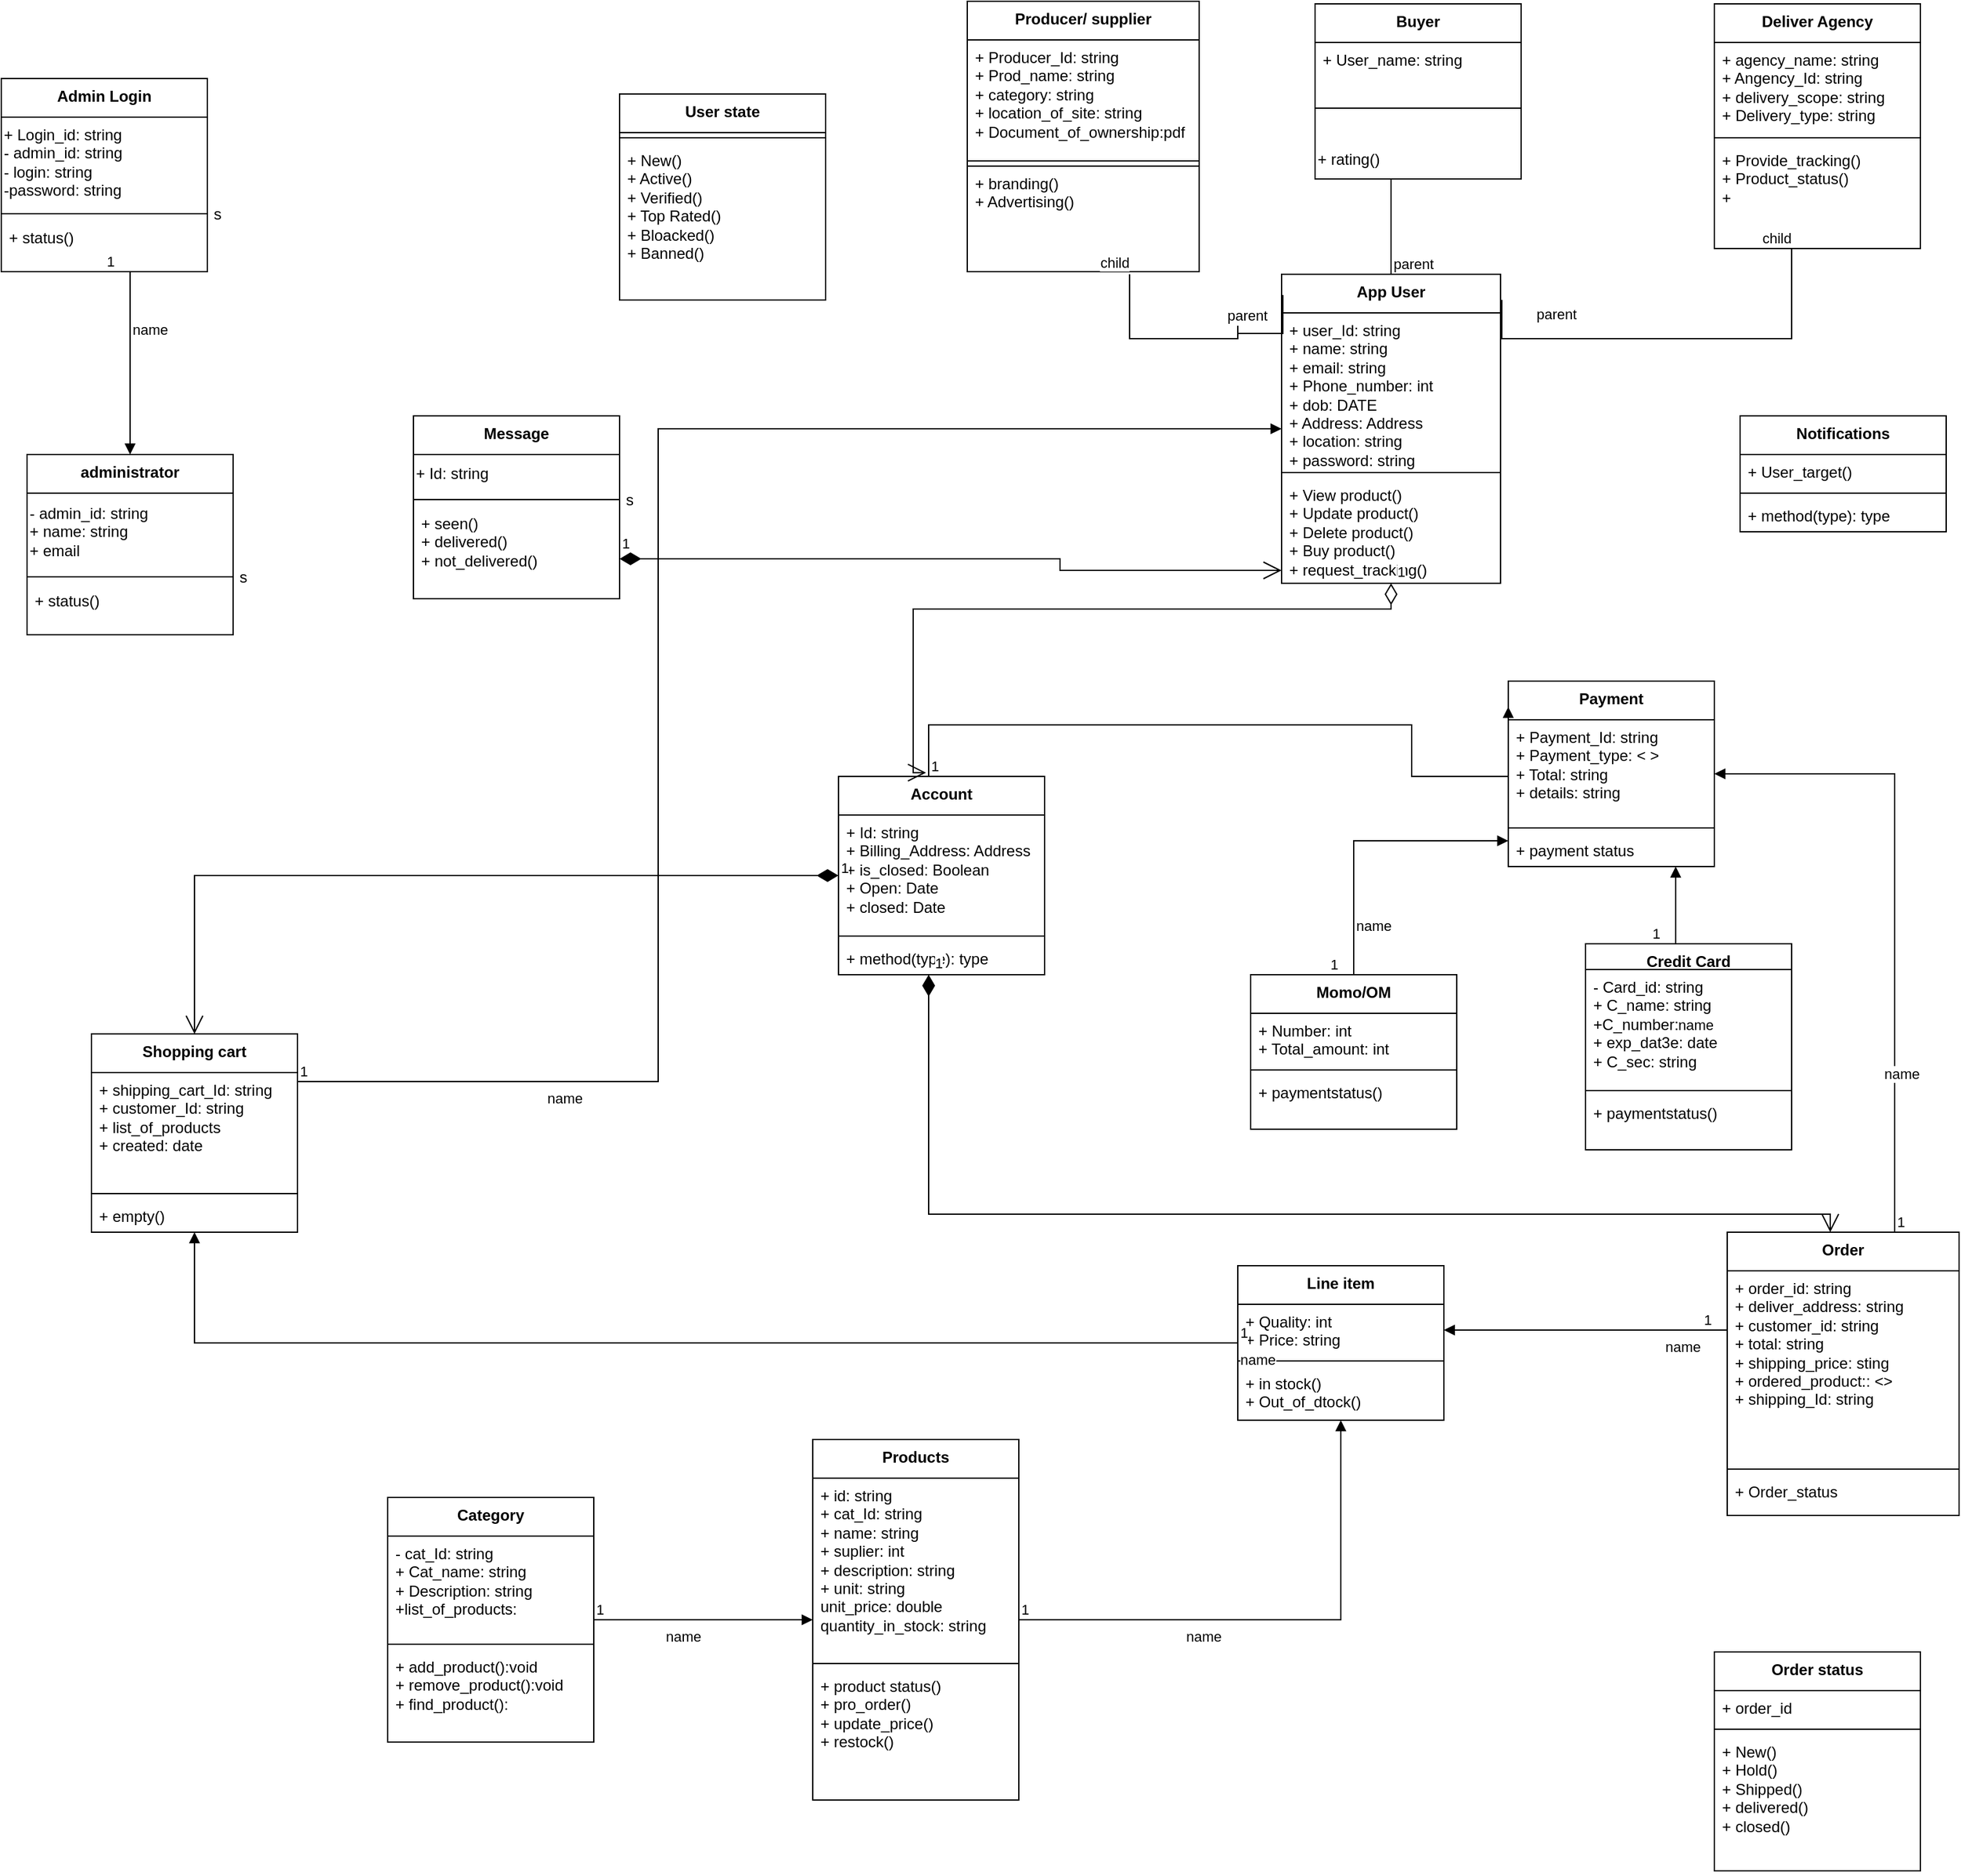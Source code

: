 <mxfile version="21.3.7" type="github" pages="3">
  <diagram name="Page-1" id="f8tOBUbELBWD9uiB3Neq">
    <mxGraphModel dx="2261" dy="802" grid="1" gridSize="10" guides="1" tooltips="1" connect="1" arrows="1" fold="1" page="1" pageScale="1" pageWidth="827" pageHeight="1169" background="none" math="0" shadow="0">
      <root>
        <mxCell id="0" />
        <mxCell id="1" parent="0" />
        <mxCell id="MU4YP12xWBAVA1e4WEHv-1" value="App User" style="swimlane;fontStyle=1;align=center;verticalAlign=top;childLayout=stackLayout;horizontal=1;startSize=30;horizontalStack=0;resizeParent=1;resizeParentMax=0;resizeLast=0;collapsible=1;marginBottom=0;whiteSpace=wrap;html=1;" parent="1" vertex="1">
          <mxGeometry x="244" y="230" width="170" height="240" as="geometry">
            <mxRectangle x="270" y="260" width="90" height="30" as="alternateBounds" />
          </mxGeometry>
        </mxCell>
        <mxCell id="MU4YP12xWBAVA1e4WEHv-2" value="+ user_Id: string&lt;br&gt;+ name: string&lt;br&gt;+ email: string&lt;br&gt;+ Phone_number: int&lt;br&gt;+ dob: DATE&lt;br&gt;+ Address: Address&lt;br&gt;+ location: string&lt;br&gt;+ password: string&lt;br&gt;+ state: string" style="text;strokeColor=none;fillColor=none;align=left;verticalAlign=top;spacingLeft=4;spacingRight=4;overflow=hidden;rotatable=0;points=[[0,0.5],[1,0.5]];portConstraint=eastwest;whiteSpace=wrap;html=1;" parent="MU4YP12xWBAVA1e4WEHv-1" vertex="1">
          <mxGeometry y="30" width="170" height="120" as="geometry" />
        </mxCell>
        <mxCell id="MU4YP12xWBAVA1e4WEHv-3" value="" style="line;strokeWidth=1;fillColor=none;align=left;verticalAlign=middle;spacingTop=-1;spacingLeft=3;spacingRight=3;rotatable=0;labelPosition=right;points=[];portConstraint=eastwest;strokeColor=inherit;" parent="MU4YP12xWBAVA1e4WEHv-1" vertex="1">
          <mxGeometry y="150" width="170" height="8" as="geometry" />
        </mxCell>
        <mxCell id="MU4YP12xWBAVA1e4WEHv-4" value="+ View product()&lt;br&gt;+ Update product()&lt;br&gt;+ Delete product()&lt;br&gt;+ Buy product()&lt;br&gt;+ request_tracking()" style="text;strokeColor=none;fillColor=none;align=left;verticalAlign=top;spacingLeft=4;spacingRight=4;overflow=hidden;rotatable=0;points=[[0,0.5],[1,0.5]];portConstraint=eastwest;whiteSpace=wrap;html=1;" parent="MU4YP12xWBAVA1e4WEHv-1" vertex="1">
          <mxGeometry y="158" width="170" height="82" as="geometry" />
        </mxCell>
        <mxCell id="MU4YP12xWBAVA1e4WEHv-5" value="Buyer" style="swimlane;fontStyle=1;align=center;verticalAlign=top;childLayout=stackLayout;horizontal=1;startSize=30;horizontalStack=0;resizeParent=1;resizeParentMax=0;resizeLast=0;collapsible=1;marginBottom=0;whiteSpace=wrap;html=1;" parent="1" vertex="1">
          <mxGeometry x="270" y="20" width="160" height="136" as="geometry" />
        </mxCell>
        <mxCell id="MU4YP12xWBAVA1e4WEHv-6" value="+ User_name: string" style="text;strokeColor=none;fillColor=none;align=left;verticalAlign=top;spacingLeft=4;spacingRight=4;overflow=hidden;rotatable=0;points=[[0,0.5],[1,0.5]];portConstraint=eastwest;whiteSpace=wrap;html=1;" parent="MU4YP12xWBAVA1e4WEHv-5" vertex="1">
          <mxGeometry y="30" width="160" height="26" as="geometry" />
        </mxCell>
        <mxCell id="MU4YP12xWBAVA1e4WEHv-7" value="" style="line;strokeWidth=1;fillColor=none;align=left;verticalAlign=middle;spacingTop=-1;spacingLeft=3;spacingRight=3;rotatable=0;labelPosition=right;points=[];portConstraint=eastwest;strokeColor=inherit;" parent="MU4YP12xWBAVA1e4WEHv-5" vertex="1">
          <mxGeometry y="56" width="160" height="50" as="geometry" />
        </mxCell>
        <mxCell id="MU4YP12xWBAVA1e4WEHv-54" value="+ rating()" style="text;html=1;align=left;verticalAlign=middle;resizable=0;points=[];autosize=1;strokeColor=none;fillColor=none;" parent="MU4YP12xWBAVA1e4WEHv-5" vertex="1">
          <mxGeometry y="106" width="160" height="30" as="geometry" />
        </mxCell>
        <mxCell id="MU4YP12xWBAVA1e4WEHv-9" value="Producer/ supplier" style="swimlane;fontStyle=1;align=center;verticalAlign=top;childLayout=stackLayout;horizontal=1;startSize=30;horizontalStack=0;resizeParent=1;resizeParentMax=0;resizeLast=0;collapsible=1;marginBottom=0;whiteSpace=wrap;html=1;" parent="1" vertex="1">
          <mxGeometry y="18" width="180" height="210" as="geometry" />
        </mxCell>
        <mxCell id="MU4YP12xWBAVA1e4WEHv-10" value="+ Producer_Id: string&lt;br&gt;+ Prod_name: string&lt;br&gt;+ category: string&lt;br&gt;+ location_of_site: string&lt;br&gt;+ Document_of_ownership:pdf" style="text;strokeColor=none;fillColor=none;align=left;verticalAlign=top;spacingLeft=4;spacingRight=4;overflow=hidden;rotatable=0;points=[[0,0.5],[1,0.5]];portConstraint=eastwest;whiteSpace=wrap;html=1;" parent="MU4YP12xWBAVA1e4WEHv-9" vertex="1">
          <mxGeometry y="30" width="180" height="90" as="geometry" />
        </mxCell>
        <mxCell id="MU4YP12xWBAVA1e4WEHv-11" value="" style="line;strokeWidth=1;fillColor=none;align=left;verticalAlign=middle;spacingTop=-1;spacingLeft=3;spacingRight=3;rotatable=0;labelPosition=right;points=[];portConstraint=eastwest;strokeColor=inherit;" parent="MU4YP12xWBAVA1e4WEHv-9" vertex="1">
          <mxGeometry y="120" width="180" height="8" as="geometry" />
        </mxCell>
        <mxCell id="MU4YP12xWBAVA1e4WEHv-12" value="+ branding()&lt;br&gt;+ Advertising()&lt;br&gt;" style="text;strokeColor=default;fillColor=none;align=left;verticalAlign=top;spacingLeft=4;spacingRight=4;overflow=hidden;rotatable=0;points=[[0,0.5],[1,0.5]];portConstraint=eastwest;whiteSpace=wrap;html=1;" parent="MU4YP12xWBAVA1e4WEHv-9" vertex="1">
          <mxGeometry y="128" width="180" height="82" as="geometry" />
        </mxCell>
        <mxCell id="MU4YP12xWBAVA1e4WEHv-13" value="Deliver Agency" style="swimlane;fontStyle=1;align=center;verticalAlign=top;childLayout=stackLayout;horizontal=1;startSize=30;horizontalStack=0;resizeParent=1;resizeParentMax=0;resizeLast=0;collapsible=1;marginBottom=0;whiteSpace=wrap;html=1;" parent="1" vertex="1">
          <mxGeometry x="580" y="20" width="160" height="190" as="geometry" />
        </mxCell>
        <mxCell id="MU4YP12xWBAVA1e4WEHv-14" value="+ agency_name: string&lt;br&gt;+ Angency_Id: string&lt;br&gt;+ delivery_scope: string&lt;br&gt;+ Delivery_type: string" style="text;strokeColor=none;fillColor=none;align=left;verticalAlign=top;spacingLeft=4;spacingRight=4;overflow=hidden;rotatable=0;points=[[0,0.5],[1,0.5]];portConstraint=eastwest;whiteSpace=wrap;html=1;" parent="MU4YP12xWBAVA1e4WEHv-13" vertex="1">
          <mxGeometry y="30" width="160" height="70" as="geometry" />
        </mxCell>
        <mxCell id="MU4YP12xWBAVA1e4WEHv-15" value="" style="line;strokeWidth=1;fillColor=none;align=left;verticalAlign=middle;spacingTop=-1;spacingLeft=3;spacingRight=3;rotatable=0;labelPosition=right;points=[];portConstraint=eastwest;strokeColor=inherit;" parent="MU4YP12xWBAVA1e4WEHv-13" vertex="1">
          <mxGeometry y="100" width="160" height="8" as="geometry" />
        </mxCell>
        <mxCell id="MU4YP12xWBAVA1e4WEHv-16" value="+ Provide_tracking()&lt;br&gt;+ Product_status()&lt;br&gt;+&amp;nbsp;&amp;nbsp;" style="text;strokeColor=none;fillColor=none;align=left;verticalAlign=top;spacingLeft=4;spacingRight=4;overflow=hidden;rotatable=0;points=[[0,0.5],[1,0.5]];portConstraint=eastwest;whiteSpace=wrap;html=1;" parent="MU4YP12xWBAVA1e4WEHv-13" vertex="1">
          <mxGeometry y="108" width="160" height="82" as="geometry" />
        </mxCell>
        <mxCell id="MU4YP12xWBAVA1e4WEHv-17" value="Products" style="swimlane;fontStyle=1;align=center;verticalAlign=top;childLayout=stackLayout;horizontal=1;startSize=30;horizontalStack=0;resizeParent=1;resizeParentMax=0;resizeLast=0;collapsible=1;marginBottom=0;whiteSpace=wrap;html=1;" parent="1" vertex="1">
          <mxGeometry x="-120" y="1135" width="160" height="280" as="geometry" />
        </mxCell>
        <mxCell id="MU4YP12xWBAVA1e4WEHv-18" value="+ id: string&lt;br&gt;+ cat_Id: string&lt;br&gt;+ name: string&lt;br&gt;+ suplier: int&lt;br&gt;+ description: string&lt;br&gt;+ unit: string&lt;br&gt;unit_price: double&lt;br&gt;quantity_in_stock: string" style="text;strokeColor=none;fillColor=none;align=left;verticalAlign=top;spacingLeft=4;spacingRight=4;overflow=hidden;rotatable=0;points=[[0,0.5],[1,0.5]];portConstraint=eastwest;whiteSpace=wrap;html=1;" parent="MU4YP12xWBAVA1e4WEHv-17" vertex="1">
          <mxGeometry y="30" width="160" height="140" as="geometry" />
        </mxCell>
        <mxCell id="MU4YP12xWBAVA1e4WEHv-19" value="" style="line;strokeWidth=1;fillColor=none;align=left;verticalAlign=middle;spacingTop=-1;spacingLeft=3;spacingRight=3;rotatable=0;labelPosition=right;points=[];portConstraint=eastwest;strokeColor=inherit;" parent="MU4YP12xWBAVA1e4WEHv-17" vertex="1">
          <mxGeometry y="170" width="160" height="8" as="geometry" />
        </mxCell>
        <mxCell id="MU4YP12xWBAVA1e4WEHv-20" value="+ product status()&lt;br&gt;+ pro_order()&lt;br&gt;+ update_price()&lt;br&gt;+ restock()" style="text;strokeColor=none;fillColor=none;align=left;verticalAlign=top;spacingLeft=4;spacingRight=4;overflow=hidden;rotatable=0;points=[[0,0.5],[1,0.5]];portConstraint=eastwest;whiteSpace=wrap;html=1;" parent="MU4YP12xWBAVA1e4WEHv-17" vertex="1">
          <mxGeometry y="178" width="160" height="102" as="geometry" />
        </mxCell>
        <mxCell id="MU4YP12xWBAVA1e4WEHv-21" value="Order" style="swimlane;fontStyle=1;align=center;verticalAlign=top;childLayout=stackLayout;horizontal=1;startSize=30;horizontalStack=0;resizeParent=1;resizeParentMax=0;resizeLast=0;collapsible=1;marginBottom=0;whiteSpace=wrap;html=1;" parent="1" vertex="1">
          <mxGeometry x="590" y="974" width="180" height="220" as="geometry" />
        </mxCell>
        <mxCell id="MU4YP12xWBAVA1e4WEHv-22" value="+ order_id: string&lt;br&gt;+ deliver_address: string&lt;br&gt;+ customer_id: string&lt;br&gt;+ total: string&lt;br&gt;+ shipping_price: sting&lt;br&gt;+ ordered_product:: &amp;lt;&amp;gt;&lt;br&gt;+ shipping_Id: string" style="text;strokeColor=none;fillColor=none;align=left;verticalAlign=top;spacingLeft=4;spacingRight=4;overflow=hidden;rotatable=0;points=[[0,0.5],[1,0.5]];portConstraint=eastwest;whiteSpace=wrap;html=1;" parent="MU4YP12xWBAVA1e4WEHv-21" vertex="1">
          <mxGeometry y="30" width="180" height="150" as="geometry" />
        </mxCell>
        <mxCell id="MU4YP12xWBAVA1e4WEHv-23" value="" style="line;strokeWidth=1;fillColor=none;align=left;verticalAlign=middle;spacingTop=-1;spacingLeft=3;spacingRight=3;rotatable=0;labelPosition=right;points=[];portConstraint=eastwest;strokeColor=inherit;" parent="MU4YP12xWBAVA1e4WEHv-21" vertex="1">
          <mxGeometry y="180" width="180" height="8" as="geometry" />
        </mxCell>
        <mxCell id="MU4YP12xWBAVA1e4WEHv-24" value="+ Order_status" style="text;strokeColor=none;fillColor=none;align=left;verticalAlign=top;spacingLeft=4;spacingRight=4;overflow=hidden;rotatable=0;points=[[0,0.5],[1,0.5]];portConstraint=eastwest;whiteSpace=wrap;html=1;" parent="MU4YP12xWBAVA1e4WEHv-21" vertex="1">
          <mxGeometry y="188" width="180" height="32" as="geometry" />
        </mxCell>
        <mxCell id="MU4YP12xWBAVA1e4WEHv-25" value="Payment" style="swimlane;fontStyle=1;align=center;verticalAlign=top;childLayout=stackLayout;horizontal=1;startSize=30;horizontalStack=0;resizeParent=1;resizeParentMax=0;resizeLast=0;collapsible=1;marginBottom=0;whiteSpace=wrap;html=1;" parent="1" vertex="1">
          <mxGeometry x="420" y="546" width="160" height="144" as="geometry" />
        </mxCell>
        <mxCell id="MU4YP12xWBAVA1e4WEHv-26" value="+ Payment_Id: string&lt;br&gt;+ Payment_type: &amp;lt; &amp;gt;&lt;br&gt;+ Total: string&lt;br&gt;+ details: string" style="text;strokeColor=none;fillColor=none;align=left;verticalAlign=top;spacingLeft=4;spacingRight=4;overflow=hidden;rotatable=0;points=[[0,0.5],[1,0.5]];portConstraint=eastwest;whiteSpace=wrap;html=1;" parent="MU4YP12xWBAVA1e4WEHv-25" vertex="1">
          <mxGeometry y="30" width="160" height="80" as="geometry" />
        </mxCell>
        <mxCell id="MU4YP12xWBAVA1e4WEHv-27" value="" style="line;strokeWidth=1;fillColor=none;align=left;verticalAlign=middle;spacingTop=-1;spacingLeft=3;spacingRight=3;rotatable=0;labelPosition=right;points=[];portConstraint=eastwest;strokeColor=inherit;" parent="MU4YP12xWBAVA1e4WEHv-25" vertex="1">
          <mxGeometry y="110" width="160" height="8" as="geometry" />
        </mxCell>
        <mxCell id="MU4YP12xWBAVA1e4WEHv-28" value="+ payment status" style="text;strokeColor=none;fillColor=none;align=left;verticalAlign=top;spacingLeft=4;spacingRight=4;overflow=hidden;rotatable=0;points=[[0,0.5],[1,0.5]];portConstraint=eastwest;whiteSpace=wrap;html=1;" parent="MU4YP12xWBAVA1e4WEHv-25" vertex="1">
          <mxGeometry y="118" width="160" height="26" as="geometry" />
        </mxCell>
        <mxCell id="MU4YP12xWBAVA1e4WEHv-37" value="Shopping cart" style="swimlane;fontStyle=1;align=center;verticalAlign=top;childLayout=stackLayout;horizontal=1;startSize=30;horizontalStack=0;resizeParent=1;resizeParentMax=0;resizeLast=0;collapsible=1;marginBottom=0;whiteSpace=wrap;html=1;" parent="1" vertex="1">
          <mxGeometry x="-680" y="820" width="160" height="154" as="geometry" />
        </mxCell>
        <mxCell id="MU4YP12xWBAVA1e4WEHv-38" value="+ shipping_cart_Id: string&lt;br&gt;+ customer_Id: string&lt;br&gt;+ list_of_products&lt;br&gt;+ created: date" style="text;strokeColor=none;fillColor=none;align=left;verticalAlign=top;spacingLeft=4;spacingRight=4;overflow=hidden;rotatable=0;points=[[0,0.5],[1,0.5]];portConstraint=eastwest;whiteSpace=wrap;html=1;" parent="MU4YP12xWBAVA1e4WEHv-37" vertex="1">
          <mxGeometry y="30" width="160" height="90" as="geometry" />
        </mxCell>
        <mxCell id="MU4YP12xWBAVA1e4WEHv-39" value="" style="line;strokeWidth=1;fillColor=none;align=left;verticalAlign=middle;spacingTop=-1;spacingLeft=3;spacingRight=3;rotatable=0;labelPosition=right;points=[];portConstraint=eastwest;strokeColor=inherit;" parent="MU4YP12xWBAVA1e4WEHv-37" vertex="1">
          <mxGeometry y="120" width="160" height="8" as="geometry" />
        </mxCell>
        <mxCell id="MU4YP12xWBAVA1e4WEHv-40" value="+ empty()" style="text;strokeColor=none;fillColor=none;align=left;verticalAlign=top;spacingLeft=4;spacingRight=4;overflow=hidden;rotatable=0;points=[[0,0.5],[1,0.5]];portConstraint=eastwest;whiteSpace=wrap;html=1;" parent="MU4YP12xWBAVA1e4WEHv-37" vertex="1">
          <mxGeometry y="128" width="160" height="26" as="geometry" />
        </mxCell>
        <mxCell id="MU4YP12xWBAVA1e4WEHv-41" value="Message" style="swimlane;fontStyle=1;align=center;verticalAlign=top;childLayout=stackLayout;horizontal=1;startSize=30;horizontalStack=0;resizeParent=1;resizeParentMax=0;resizeLast=0;collapsible=1;marginBottom=0;whiteSpace=wrap;html=1;" parent="1" vertex="1">
          <mxGeometry x="-430" y="340" width="160" height="142" as="geometry" />
        </mxCell>
        <mxCell id="MU4YP12xWBAVA1e4WEHv-73" value="+ Id: string" style="text;html=1;align=left;verticalAlign=middle;resizable=0;points=[];autosize=1;strokeColor=none;fillColor=none;" parent="MU4YP12xWBAVA1e4WEHv-41" vertex="1">
          <mxGeometry y="30" width="160" height="30" as="geometry" />
        </mxCell>
        <mxCell id="MU4YP12xWBAVA1e4WEHv-43" value="s" style="line;strokeWidth=1;fillColor=none;align=left;verticalAlign=middle;spacingTop=-1;spacingLeft=3;spacingRight=3;rotatable=0;labelPosition=right;points=[];portConstraint=eastwest;strokeColor=inherit;" parent="MU4YP12xWBAVA1e4WEHv-41" vertex="1">
          <mxGeometry y="60" width="160" height="10" as="geometry" />
        </mxCell>
        <mxCell id="MU4YP12xWBAVA1e4WEHv-44" value="+ seen()&lt;br&gt;+ delivered()&lt;br&gt;+ not_delivered()" style="text;strokeColor=none;fillColor=none;align=left;verticalAlign=top;spacingLeft=4;spacingRight=4;overflow=hidden;rotatable=0;points=[[0,0.5],[1,0.5]];portConstraint=eastwest;whiteSpace=wrap;html=1;" parent="MU4YP12xWBAVA1e4WEHv-41" vertex="1">
          <mxGeometry y="70" width="160" height="72" as="geometry" />
        </mxCell>
        <mxCell id="MU4YP12xWBAVA1e4WEHv-45" value="Account" style="swimlane;fontStyle=1;align=center;verticalAlign=top;childLayout=stackLayout;horizontal=1;startSize=30;horizontalStack=0;resizeParent=1;resizeParentMax=0;resizeLast=0;collapsible=1;marginBottom=0;whiteSpace=wrap;html=1;" parent="1" vertex="1">
          <mxGeometry x="-100" y="620" width="160" height="154" as="geometry" />
        </mxCell>
        <mxCell id="MU4YP12xWBAVA1e4WEHv-46" value="+ Id: string&lt;br&gt;+ Billing_Address: Address&lt;br&gt;+ is_closed: Boolean&lt;br&gt;+ Open: Date&lt;br&gt;+ closed: Date" style="text;strokeColor=none;fillColor=none;align=left;verticalAlign=top;spacingLeft=4;spacingRight=4;overflow=hidden;rotatable=0;points=[[0,0.5],[1,0.5]];portConstraint=eastwest;whiteSpace=wrap;html=1;" parent="MU4YP12xWBAVA1e4WEHv-45" vertex="1">
          <mxGeometry y="30" width="160" height="90" as="geometry" />
        </mxCell>
        <mxCell id="MU4YP12xWBAVA1e4WEHv-47" value="" style="line;strokeWidth=1;fillColor=none;align=left;verticalAlign=middle;spacingTop=-1;spacingLeft=3;spacingRight=3;rotatable=0;labelPosition=right;points=[];portConstraint=eastwest;strokeColor=inherit;" parent="MU4YP12xWBAVA1e4WEHv-45" vertex="1">
          <mxGeometry y="120" width="160" height="8" as="geometry" />
        </mxCell>
        <mxCell id="MU4YP12xWBAVA1e4WEHv-48" value="+ method(type): type" style="text;strokeColor=none;fillColor=none;align=left;verticalAlign=top;spacingLeft=4;spacingRight=4;overflow=hidden;rotatable=0;points=[[0,0.5],[1,0.5]];portConstraint=eastwest;whiteSpace=wrap;html=1;" parent="MU4YP12xWBAVA1e4WEHv-45" vertex="1">
          <mxGeometry y="128" width="160" height="26" as="geometry" />
        </mxCell>
        <mxCell id="MU4YP12xWBAVA1e4WEHv-49" value="Notifications" style="swimlane;fontStyle=1;align=center;verticalAlign=top;childLayout=stackLayout;horizontal=1;startSize=30;horizontalStack=0;resizeParent=1;resizeParentMax=0;resizeLast=0;collapsible=1;marginBottom=0;whiteSpace=wrap;html=1;" parent="1" vertex="1">
          <mxGeometry x="600" y="340" width="160" height="90" as="geometry" />
        </mxCell>
        <mxCell id="MU4YP12xWBAVA1e4WEHv-50" value="+ User_target()" style="text;strokeColor=none;fillColor=none;align=left;verticalAlign=top;spacingLeft=4;spacingRight=4;overflow=hidden;rotatable=0;points=[[0,0.5],[1,0.5]];portConstraint=eastwest;whiteSpace=wrap;html=1;" parent="MU4YP12xWBAVA1e4WEHv-49" vertex="1">
          <mxGeometry y="30" width="160" height="26" as="geometry" />
        </mxCell>
        <mxCell id="MU4YP12xWBAVA1e4WEHv-51" value="" style="line;strokeWidth=1;fillColor=none;align=left;verticalAlign=middle;spacingTop=-1;spacingLeft=3;spacingRight=3;rotatable=0;labelPosition=right;points=[];portConstraint=eastwest;strokeColor=inherit;" parent="MU4YP12xWBAVA1e4WEHv-49" vertex="1">
          <mxGeometry y="56" width="160" height="8" as="geometry" />
        </mxCell>
        <mxCell id="MU4YP12xWBAVA1e4WEHv-52" value="+ method(type): type" style="text;strokeColor=none;fillColor=none;align=left;verticalAlign=top;spacingLeft=4;spacingRight=4;overflow=hidden;rotatable=0;points=[[0,0.5],[1,0.5]];portConstraint=eastwest;whiteSpace=wrap;html=1;" parent="MU4YP12xWBAVA1e4WEHv-49" vertex="1">
          <mxGeometry y="64" width="160" height="26" as="geometry" />
        </mxCell>
        <mxCell id="MU4YP12xWBAVA1e4WEHv-57" value="Order status" style="swimlane;fontStyle=1;align=center;verticalAlign=top;childLayout=stackLayout;horizontal=1;startSize=30;horizontalStack=0;resizeParent=1;resizeParentMax=0;resizeLast=0;collapsible=1;marginBottom=0;whiteSpace=wrap;html=1;" parent="1" vertex="1">
          <mxGeometry x="580" y="1300" width="160" height="170" as="geometry" />
        </mxCell>
        <mxCell id="MU4YP12xWBAVA1e4WEHv-58" value="+ order_id" style="text;strokeColor=none;fillColor=none;align=left;verticalAlign=top;spacingLeft=4;spacingRight=4;overflow=hidden;rotatable=0;points=[[0,0.5],[1,0.5]];portConstraint=eastwest;whiteSpace=wrap;html=1;" parent="MU4YP12xWBAVA1e4WEHv-57" vertex="1">
          <mxGeometry y="30" width="160" height="26" as="geometry" />
        </mxCell>
        <mxCell id="MU4YP12xWBAVA1e4WEHv-59" value="" style="line;strokeWidth=1;fillColor=none;align=left;verticalAlign=middle;spacingTop=-1;spacingLeft=3;spacingRight=3;rotatable=0;labelPosition=right;points=[];portConstraint=eastwest;strokeColor=inherit;" parent="MU4YP12xWBAVA1e4WEHv-57" vertex="1">
          <mxGeometry y="56" width="160" height="8" as="geometry" />
        </mxCell>
        <mxCell id="MU4YP12xWBAVA1e4WEHv-60" value="+ New()&lt;br&gt;+ Hold()&lt;br&gt;+ Shipped()&lt;br&gt;+ delivered()&lt;br&gt;+ closed()" style="text;strokeColor=none;fillColor=none;align=left;verticalAlign=top;spacingLeft=4;spacingRight=4;overflow=hidden;rotatable=0;points=[[0,0.5],[1,0.5]];portConstraint=eastwest;whiteSpace=wrap;html=1;" parent="MU4YP12xWBAVA1e4WEHv-57" vertex="1">
          <mxGeometry y="64" width="160" height="106" as="geometry" />
        </mxCell>
        <mxCell id="MU4YP12xWBAVA1e4WEHv-61" value="User state" style="swimlane;fontStyle=1;align=center;verticalAlign=top;childLayout=stackLayout;horizontal=1;startSize=30;horizontalStack=0;resizeParent=1;resizeParentMax=0;resizeLast=0;collapsible=1;marginBottom=0;whiteSpace=wrap;html=1;" parent="1" vertex="1">
          <mxGeometry x="-270" y="90" width="160" height="160" as="geometry" />
        </mxCell>
        <mxCell id="MU4YP12xWBAVA1e4WEHv-63" value="" style="line;strokeWidth=1;fillColor=none;align=left;verticalAlign=middle;spacingTop=-1;spacingLeft=3;spacingRight=3;rotatable=0;labelPosition=right;points=[];portConstraint=eastwest;strokeColor=inherit;" parent="MU4YP12xWBAVA1e4WEHv-61" vertex="1">
          <mxGeometry y="30" width="160" height="8" as="geometry" />
        </mxCell>
        <mxCell id="MU4YP12xWBAVA1e4WEHv-64" value="+ New()&lt;br&gt;+ Active()&lt;br&gt;+ Verified()&lt;br&gt;+ Top Rated()&lt;br&gt;+ Bloacked()&lt;br&gt;+ Banned()" style="text;strokeColor=none;fillColor=none;align=left;verticalAlign=top;spacingLeft=4;spacingRight=4;overflow=hidden;rotatable=0;points=[[0,0.5],[1,0.5]];portConstraint=eastwest;whiteSpace=wrap;html=1;" parent="MU4YP12xWBAVA1e4WEHv-61" vertex="1">
          <mxGeometry y="38" width="160" height="122" as="geometry" />
        </mxCell>
        <mxCell id="MU4YP12xWBAVA1e4WEHv-69" value="Line item" style="swimlane;fontStyle=1;align=center;verticalAlign=top;childLayout=stackLayout;horizontal=1;startSize=30;horizontalStack=0;resizeParent=1;resizeParentMax=0;resizeLast=0;collapsible=1;marginBottom=0;whiteSpace=wrap;html=1;" parent="1" vertex="1">
          <mxGeometry x="210" y="1000" width="160" height="120" as="geometry" />
        </mxCell>
        <mxCell id="MU4YP12xWBAVA1e4WEHv-70" value="+ Quality: int&lt;br&gt;+ Price: string" style="text;strokeColor=none;fillColor=none;align=left;verticalAlign=top;spacingLeft=4;spacingRight=4;overflow=hidden;rotatable=0;points=[[0,0.5],[1,0.5]];portConstraint=eastwest;whiteSpace=wrap;html=1;" parent="MU4YP12xWBAVA1e4WEHv-69" vertex="1">
          <mxGeometry y="30" width="160" height="40" as="geometry" />
        </mxCell>
        <mxCell id="MU4YP12xWBAVA1e4WEHv-71" value="" style="line;strokeWidth=1;fillColor=none;align=left;verticalAlign=middle;spacingTop=-1;spacingLeft=3;spacingRight=3;rotatable=0;labelPosition=right;points=[];portConstraint=eastwest;strokeColor=inherit;" parent="MU4YP12xWBAVA1e4WEHv-69" vertex="1">
          <mxGeometry y="70" width="160" height="8" as="geometry" />
        </mxCell>
        <mxCell id="MU4YP12xWBAVA1e4WEHv-72" value="+ in stock()&lt;br&gt;+ Out_of_dtock()" style="text;strokeColor=none;fillColor=none;align=left;verticalAlign=top;spacingLeft=4;spacingRight=4;overflow=hidden;rotatable=0;points=[[0,0.5],[1,0.5]];portConstraint=eastwest;whiteSpace=wrap;html=1;" parent="MU4YP12xWBAVA1e4WEHv-69" vertex="1">
          <mxGeometry y="78" width="160" height="42" as="geometry" />
        </mxCell>
        <mxCell id="MU4YP12xWBAVA1e4WEHv-74" value="" style="endArrow=none;html=1;edgeStyle=orthogonalEdgeStyle;rounded=0;entryX=0.7;entryY=1.024;entryDx=0;entryDy=0;entryPerimeter=0;exitX=0.006;exitY=0.067;exitDx=0;exitDy=0;exitPerimeter=0;" parent="1" source="MU4YP12xWBAVA1e4WEHv-1" target="MU4YP12xWBAVA1e4WEHv-12" edge="1">
          <mxGeometry relative="1" as="geometry">
            <mxPoint x="260" y="300" as="sourcePoint" />
            <mxPoint x="250" y="350" as="targetPoint" />
            <Array as="points">
              <mxPoint x="210" y="276" />
              <mxPoint x="210" y="270" />
              <mxPoint x="210" y="270" />
              <mxPoint x="210" y="280" />
              <mxPoint x="126" y="280" />
            </Array>
          </mxGeometry>
        </mxCell>
        <mxCell id="MU4YP12xWBAVA1e4WEHv-75" value="parent" style="edgeLabel;resizable=0;html=1;align=left;verticalAlign=bottom;" parent="MU4YP12xWBAVA1e4WEHv-74" connectable="0" vertex="1">
          <mxGeometry x="-1" relative="1" as="geometry">
            <mxPoint x="-45" y="24" as="offset" />
          </mxGeometry>
        </mxCell>
        <mxCell id="MU4YP12xWBAVA1e4WEHv-76" value="child" style="edgeLabel;resizable=0;html=1;align=right;verticalAlign=bottom;" parent="MU4YP12xWBAVA1e4WEHv-74" connectable="0" vertex="1">
          <mxGeometry x="1" relative="1" as="geometry" />
        </mxCell>
        <mxCell id="MU4YP12xWBAVA1e4WEHv-78" value="" style="endArrow=none;html=1;edgeStyle=orthogonalEdgeStyle;rounded=0;" parent="1" source="MU4YP12xWBAVA1e4WEHv-1" target="MU4YP12xWBAVA1e4WEHv-54" edge="1">
          <mxGeometry relative="1" as="geometry">
            <mxPoint x="339" y="286" as="sourcePoint" />
            <mxPoint x="136" y="202" as="targetPoint" />
            <Array as="points">
              <mxPoint x="339" y="266" />
              <mxPoint x="350" y="266" />
              <mxPoint x="350" y="270" />
              <mxPoint x="339" y="270" />
            </Array>
          </mxGeometry>
        </mxCell>
        <mxCell id="MU4YP12xWBAVA1e4WEHv-79" value="parent" style="edgeLabel;resizable=0;html=1;align=left;verticalAlign=bottom;" parent="MU4YP12xWBAVA1e4WEHv-78" connectable="0" vertex="1">
          <mxGeometry x="-1" relative="1" as="geometry" />
        </mxCell>
        <mxCell id="MU4YP12xWBAVA1e4WEHv-81" value="" style="endArrow=none;html=1;edgeStyle=orthogonalEdgeStyle;rounded=0;exitX=1.006;exitY=0.083;exitDx=0;exitDy=0;exitPerimeter=0;" parent="1" source="MU4YP12xWBAVA1e4WEHv-1" target="MU4YP12xWBAVA1e4WEHv-16" edge="1">
          <mxGeometry relative="1" as="geometry">
            <mxPoint x="349" y="296" as="sourcePoint" />
            <mxPoint x="349" y="166" as="targetPoint" />
            <Array as="points">
              <mxPoint x="640" y="280" />
            </Array>
          </mxGeometry>
        </mxCell>
        <mxCell id="MU4YP12xWBAVA1e4WEHv-82" value="parent" style="edgeLabel;resizable=0;html=1;align=left;verticalAlign=bottom;" parent="MU4YP12xWBAVA1e4WEHv-81" connectable="0" vertex="1">
          <mxGeometry x="-1" relative="1" as="geometry">
            <mxPoint x="25" y="20" as="offset" />
          </mxGeometry>
        </mxCell>
        <mxCell id="MU4YP12xWBAVA1e4WEHv-83" value="child" style="edgeLabel;resizable=0;html=1;align=right;verticalAlign=bottom;" parent="MU4YP12xWBAVA1e4WEHv-81" connectable="0" vertex="1">
          <mxGeometry x="1" relative="1" as="geometry" />
        </mxCell>
        <mxCell id="MU4YP12xWBAVA1e4WEHv-84" value="1" style="endArrow=open;html=1;endSize=12;startArrow=diamondThin;startSize=14;startFill=0;edgeStyle=orthogonalEdgeStyle;align=left;verticalAlign=bottom;rounded=0;entryX=0.425;entryY=-0.019;entryDx=0;entryDy=0;entryPerimeter=0;" parent="1" source="MU4YP12xWBAVA1e4WEHv-1" target="MU4YP12xWBAVA1e4WEHv-45" edge="1">
          <mxGeometry x="-1" y="3" relative="1" as="geometry">
            <mxPoint x="260" y="520" as="sourcePoint" />
            <mxPoint x="330" y="550" as="targetPoint" />
            <Array as="points">
              <mxPoint x="329" y="490" />
              <mxPoint x="-42" y="490" />
            </Array>
          </mxGeometry>
        </mxCell>
        <mxCell id="MU4YP12xWBAVA1e4WEHv-89" value="" style="endArrow=block;endFill=1;html=1;edgeStyle=orthogonalEdgeStyle;align=left;verticalAlign=top;rounded=0;entryX=0;entryY=0.139;entryDx=0;entryDy=0;entryPerimeter=0;" parent="1" source="MU4YP12xWBAVA1e4WEHv-45" target="MU4YP12xWBAVA1e4WEHv-25" edge="1">
          <mxGeometry x="-1" relative="1" as="geometry">
            <mxPoint x="460" y="620" as="sourcePoint" />
            <mxPoint x="574" y="610" as="targetPoint" />
            <Array as="points">
              <mxPoint x="-30" y="580" />
              <mxPoint x="345" y="580" />
              <mxPoint x="345" y="620" />
            </Array>
            <mxPoint as="offset" />
          </mxGeometry>
        </mxCell>
        <mxCell id="MU4YP12xWBAVA1e4WEHv-90" value="1" style="edgeLabel;resizable=0;html=1;align=left;verticalAlign=bottom;" parent="MU4YP12xWBAVA1e4WEHv-89" connectable="0" vertex="1">
          <mxGeometry x="-1" relative="1" as="geometry" />
        </mxCell>
        <mxCell id="MU4YP12xWBAVA1e4WEHv-92" value="1" style="endArrow=open;html=1;endSize=12;startArrow=diamondThin;startSize=14;startFill=1;edgeStyle=orthogonalEdgeStyle;align=left;verticalAlign=bottom;rounded=0;" parent="1" source="MU4YP12xWBAVA1e4WEHv-41" target="MU4YP12xWBAVA1e4WEHv-1" edge="1">
          <mxGeometry x="-1" y="3" relative="1" as="geometry">
            <mxPoint x="-290" y="620" as="sourcePoint" />
            <mxPoint x="-130" y="620" as="targetPoint" />
            <Array as="points">
              <mxPoint x="72" y="451" />
              <mxPoint x="72" y="460" />
            </Array>
          </mxGeometry>
        </mxCell>
        <mxCell id="MU4YP12xWBAVA1e4WEHv-93" value="1" style="endArrow=open;html=1;endSize=12;startArrow=diamondThin;startSize=14;startFill=1;edgeStyle=orthogonalEdgeStyle;align=left;verticalAlign=bottom;rounded=0;" parent="1" source="MU4YP12xWBAVA1e4WEHv-45" target="MU4YP12xWBAVA1e4WEHv-37" edge="1">
          <mxGeometry x="-1" y="3" relative="1" as="geometry">
            <mxPoint x="-80" y="640" as="sourcePoint" />
            <mxPoint x="80" y="640" as="targetPoint" />
          </mxGeometry>
        </mxCell>
        <mxCell id="MU4YP12xWBAVA1e4WEHv-94" value="1" style="endArrow=open;html=1;endSize=12;startArrow=diamondThin;startSize=14;startFill=1;edgeStyle=orthogonalEdgeStyle;align=left;verticalAlign=bottom;rounded=0;" parent="1" source="MU4YP12xWBAVA1e4WEHv-45" target="MU4YP12xWBAVA1e4WEHv-21" edge="1">
          <mxGeometry x="-1" y="3" relative="1" as="geometry">
            <mxPoint x="440" y="780" as="sourcePoint" />
            <mxPoint x="600" y="780" as="targetPoint" />
            <Array as="points">
              <mxPoint x="-30" y="960" />
              <mxPoint x="670" y="960" />
            </Array>
          </mxGeometry>
        </mxCell>
        <mxCell id="MU4YP12xWBAVA1e4WEHv-95" value="name" style="endArrow=block;endFill=1;html=1;edgeStyle=orthogonalEdgeStyle;align=left;verticalAlign=top;rounded=0;" parent="1" source="MU4YP12xWBAVA1e4WEHv-21" target="MU4YP12xWBAVA1e4WEHv-25" edge="1">
          <mxGeometry x="-0.452" y="10" relative="1" as="geometry">
            <mxPoint x="640" y="780" as="sourcePoint" />
            <mxPoint x="800" y="780" as="targetPoint" />
            <Array as="points">
              <mxPoint x="720" y="860" />
              <mxPoint x="720" y="860" />
            </Array>
            <mxPoint as="offset" />
          </mxGeometry>
        </mxCell>
        <mxCell id="MU4YP12xWBAVA1e4WEHv-96" value="1" style="edgeLabel;resizable=0;html=1;align=left;verticalAlign=bottom;" parent="MU4YP12xWBAVA1e4WEHv-95" connectable="0" vertex="1">
          <mxGeometry x="-1" relative="1" as="geometry" />
        </mxCell>
        <mxCell id="MU4YP12xWBAVA1e4WEHv-97" value="name" style="endArrow=block;endFill=1;html=1;edgeStyle=orthogonalEdgeStyle;align=left;verticalAlign=top;rounded=0;" parent="1" source="MU4YP12xWBAVA1e4WEHv-17" target="MU4YP12xWBAVA1e4WEHv-69" edge="1">
          <mxGeometry x="-0.368" relative="1" as="geometry">
            <mxPoint x="160" y="1169" as="sourcePoint" />
            <mxPoint x="260" y="1130" as="targetPoint" />
            <mxPoint as="offset" />
          </mxGeometry>
        </mxCell>
        <mxCell id="MU4YP12xWBAVA1e4WEHv-98" value="1" style="edgeLabel;resizable=0;html=1;align=left;verticalAlign=bottom;" parent="MU4YP12xWBAVA1e4WEHv-97" connectable="0" vertex="1">
          <mxGeometry x="-1" relative="1" as="geometry" />
        </mxCell>
        <mxCell id="MU4YP12xWBAVA1e4WEHv-99" value="name" style="endArrow=block;endFill=1;html=1;edgeStyle=orthogonalEdgeStyle;align=left;verticalAlign=top;rounded=0;" parent="1" source="MU4YP12xWBAVA1e4WEHv-37" target="MU4YP12xWBAVA1e4WEHv-1" edge="1">
          <mxGeometry x="-0.699" relative="1" as="geometry">
            <mxPoint x="-80" y="620" as="sourcePoint" />
            <mxPoint x="270" y="240" as="targetPoint" />
            <Array as="points">
              <mxPoint x="-240" y="857" />
              <mxPoint x="-240" y="350" />
            </Array>
            <mxPoint as="offset" />
          </mxGeometry>
        </mxCell>
        <mxCell id="MU4YP12xWBAVA1e4WEHv-100" value="1" style="edgeLabel;resizable=0;html=1;align=left;verticalAlign=bottom;" parent="MU4YP12xWBAVA1e4WEHv-99" connectable="0" vertex="1">
          <mxGeometry x="-1" relative="1" as="geometry" />
        </mxCell>
        <mxCell id="MU4YP12xWBAVA1e4WEHv-102" value="name" style="endArrow=block;endFill=1;html=1;edgeStyle=orthogonalEdgeStyle;align=left;verticalAlign=top;rounded=0;" parent="1" source="MU4YP12xWBAVA1e4WEHv-21" target="MU4YP12xWBAVA1e4WEHv-69" edge="1">
          <mxGeometry x="-0.545" relative="1" as="geometry">
            <mxPoint x="400" y="1110" as="sourcePoint" />
            <mxPoint x="560" y="1110" as="targetPoint" />
            <mxPoint as="offset" />
            <Array as="points">
              <mxPoint x="450" y="1050" />
              <mxPoint x="450" y="1050" />
            </Array>
          </mxGeometry>
        </mxCell>
        <mxCell id="MU4YP12xWBAVA1e4WEHv-103" value="1" style="edgeLabel;resizable=0;html=1;align=left;verticalAlign=bottom;" parent="MU4YP12xWBAVA1e4WEHv-102" connectable="0" vertex="1">
          <mxGeometry x="-1" relative="1" as="geometry">
            <mxPoint x="-20" as="offset" />
          </mxGeometry>
        </mxCell>
        <mxCell id="MU4YP12xWBAVA1e4WEHv-104" value="name" style="endArrow=block;endFill=1;html=1;edgeStyle=orthogonalEdgeStyle;align=left;verticalAlign=top;rounded=0;" parent="1" source="MU4YP12xWBAVA1e4WEHv-69" target="MU4YP12xWBAVA1e4WEHv-37" edge="1">
          <mxGeometry x="-1" relative="1" as="geometry">
            <mxPoint x="-20" y="970" as="sourcePoint" />
            <mxPoint x="10" y="780" as="targetPoint" />
          </mxGeometry>
        </mxCell>
        <mxCell id="MU4YP12xWBAVA1e4WEHv-105" value="1" style="edgeLabel;resizable=0;html=1;align=left;verticalAlign=bottom;" parent="MU4YP12xWBAVA1e4WEHv-104" connectable="0" vertex="1">
          <mxGeometry x="-1" relative="1" as="geometry" />
        </mxCell>
        <mxCell id="kZlkKK3zKKI4y7Dx-moE-1" value="Category" style="swimlane;fontStyle=1;align=center;verticalAlign=top;childLayout=stackLayout;horizontal=1;startSize=30;horizontalStack=0;resizeParent=1;resizeParentMax=0;resizeLast=0;collapsible=1;marginBottom=0;whiteSpace=wrap;html=1;" vertex="1" parent="1">
          <mxGeometry x="-450" y="1180" width="160" height="190" as="geometry" />
        </mxCell>
        <mxCell id="kZlkKK3zKKI4y7Dx-moE-2" value="- cat_Id: string&lt;br&gt;+ Cat_name: string&lt;br&gt;+ Description: string&lt;br&gt;+list_of_products:" style="text;strokeColor=none;fillColor=none;align=left;verticalAlign=top;spacingLeft=4;spacingRight=4;overflow=hidden;rotatable=0;points=[[0,0.5],[1,0.5]];portConstraint=eastwest;whiteSpace=wrap;html=1;" vertex="1" parent="kZlkKK3zKKI4y7Dx-moE-1">
          <mxGeometry y="30" width="160" height="80" as="geometry" />
        </mxCell>
        <mxCell id="kZlkKK3zKKI4y7Dx-moE-3" value="" style="line;strokeWidth=1;fillColor=none;align=left;verticalAlign=middle;spacingTop=-1;spacingLeft=3;spacingRight=3;rotatable=0;labelPosition=right;points=[];portConstraint=eastwest;strokeColor=inherit;" vertex="1" parent="kZlkKK3zKKI4y7Dx-moE-1">
          <mxGeometry y="110" width="160" height="8" as="geometry" />
        </mxCell>
        <mxCell id="kZlkKK3zKKI4y7Dx-moE-4" value="+ add_product():void&lt;br&gt;+ remove_product():void&lt;br&gt;+ find_product():" style="text;strokeColor=none;fillColor=none;align=left;verticalAlign=top;spacingLeft=4;spacingRight=4;overflow=hidden;rotatable=0;points=[[0,0.5],[1,0.5]];portConstraint=eastwest;whiteSpace=wrap;html=1;" vertex="1" parent="kZlkKK3zKKI4y7Dx-moE-1">
          <mxGeometry y="118" width="160" height="72" as="geometry" />
        </mxCell>
        <mxCell id="kZlkKK3zKKI4y7Dx-moE-6" value="Momo/OM" style="swimlane;fontStyle=1;align=center;verticalAlign=top;childLayout=stackLayout;horizontal=1;startSize=30;horizontalStack=0;resizeParent=1;resizeParentMax=0;resizeLast=0;collapsible=1;marginBottom=0;whiteSpace=wrap;html=1;" vertex="1" parent="1">
          <mxGeometry x="220" y="774" width="160" height="120" as="geometry">
            <mxRectangle x="250" y="730" width="100" height="30" as="alternateBounds" />
          </mxGeometry>
        </mxCell>
        <mxCell id="kZlkKK3zKKI4y7Dx-moE-7" value="+ Number: int&lt;br&gt;+ Total_amount: int" style="text;strokeColor=none;fillColor=none;align=left;verticalAlign=top;spacingLeft=4;spacingRight=4;overflow=hidden;rotatable=0;points=[[0,0.5],[1,0.5]];portConstraint=eastwest;whiteSpace=wrap;html=1;" vertex="1" parent="kZlkKK3zKKI4y7Dx-moE-6">
          <mxGeometry y="30" width="160" height="40" as="geometry" />
        </mxCell>
        <mxCell id="kZlkKK3zKKI4y7Dx-moE-8" value="" style="line;strokeWidth=1;fillColor=none;align=left;verticalAlign=middle;spacingTop=-1;spacingLeft=3;spacingRight=3;rotatable=0;labelPosition=right;points=[];portConstraint=eastwest;strokeColor=inherit;" vertex="1" parent="kZlkKK3zKKI4y7Dx-moE-6">
          <mxGeometry y="70" width="160" height="8" as="geometry" />
        </mxCell>
        <mxCell id="kZlkKK3zKKI4y7Dx-moE-9" value="+ paymentstatus()" style="text;strokeColor=none;fillColor=none;align=left;verticalAlign=top;spacingLeft=4;spacingRight=4;overflow=hidden;rotatable=0;points=[[0,0.5],[1,0.5]];portConstraint=eastwest;whiteSpace=wrap;html=1;" vertex="1" parent="kZlkKK3zKKI4y7Dx-moE-6">
          <mxGeometry y="78" width="160" height="42" as="geometry" />
        </mxCell>
        <mxCell id="kZlkKK3zKKI4y7Dx-moE-10" value="Credit Card" style="swimlane;fontStyle=1;align=center;verticalAlign=top;childLayout=stackLayout;horizontal=1;startSize=20;horizontalStack=0;resizeParent=1;resizeParentMax=0;resizeLast=0;collapsible=1;marginBottom=0;whiteSpace=wrap;html=1;" vertex="1" parent="1">
          <mxGeometry x="480" y="750" width="160" height="160" as="geometry">
            <mxRectangle x="580" y="730" width="100" height="30" as="alternateBounds" />
          </mxGeometry>
        </mxCell>
        <mxCell id="kZlkKK3zKKI4y7Dx-moE-11" value="- Card_id: string&lt;br&gt;+ C_name: string&lt;br&gt;+C_number: long&lt;br&gt;+ exp_dat3e: date&lt;br&gt;+ C_sec: string&amp;nbsp;" style="text;strokeColor=none;fillColor=none;align=left;verticalAlign=top;spacingLeft=4;spacingRight=4;overflow=hidden;rotatable=0;points=[[0,0.5],[1,0.5]];portConstraint=eastwest;whiteSpace=wrap;html=1;" vertex="1" parent="kZlkKK3zKKI4y7Dx-moE-10">
          <mxGeometry y="20" width="160" height="90" as="geometry" />
        </mxCell>
        <mxCell id="kZlkKK3zKKI4y7Dx-moE-12" value="" style="line;strokeWidth=1;fillColor=none;align=left;verticalAlign=middle;spacingTop=-1;spacingLeft=3;spacingRight=3;rotatable=0;labelPosition=right;points=[];portConstraint=eastwest;strokeColor=inherit;" vertex="1" parent="kZlkKK3zKKI4y7Dx-moE-10">
          <mxGeometry y="110" width="160" height="8" as="geometry" />
        </mxCell>
        <mxCell id="kZlkKK3zKKI4y7Dx-moE-13" value="+ paymentstatus()" style="text;strokeColor=none;fillColor=none;align=left;verticalAlign=top;spacingLeft=4;spacingRight=4;overflow=hidden;rotatable=0;points=[[0,0.5],[1,0.5]];portConstraint=eastwest;whiteSpace=wrap;html=1;" vertex="1" parent="kZlkKK3zKKI4y7Dx-moE-10">
          <mxGeometry y="118" width="160" height="42" as="geometry" />
        </mxCell>
        <mxCell id="kZlkKK3zKKI4y7Dx-moE-15" value="name" style="endArrow=block;endFill=1;html=1;edgeStyle=orthogonalEdgeStyle;align=left;verticalAlign=top;rounded=0;" edge="1" parent="1" source="kZlkKK3zKKI4y7Dx-moE-6" target="MU4YP12xWBAVA1e4WEHv-25">
          <mxGeometry x="-0.545" relative="1" as="geometry">
            <mxPoint x="570" y="780" as="sourcePoint" />
            <mxPoint x="350" y="780" as="targetPoint" />
            <mxPoint as="offset" />
            <Array as="points">
              <mxPoint x="420" y="670" />
              <mxPoint x="480" y="670" />
            </Array>
          </mxGeometry>
        </mxCell>
        <mxCell id="kZlkKK3zKKI4y7Dx-moE-16" value="1" style="edgeLabel;resizable=0;html=1;align=left;verticalAlign=bottom;" connectable="0" vertex="1" parent="kZlkKK3zKKI4y7Dx-moE-15">
          <mxGeometry x="-1" relative="1" as="geometry">
            <mxPoint x="-20" as="offset" />
          </mxGeometry>
        </mxCell>
        <mxCell id="kZlkKK3zKKI4y7Dx-moE-17" value="name" style="endArrow=block;endFill=1;html=1;edgeStyle=orthogonalEdgeStyle;align=left;verticalAlign=top;rounded=0;" edge="1" parent="1" source="kZlkKK3zKKI4y7Dx-moE-10" target="MU4YP12xWBAVA1e4WEHv-25">
          <mxGeometry x="-1" y="-50" relative="1" as="geometry">
            <mxPoint x="600" y="880" as="sourcePoint" />
            <mxPoint x="380" y="880" as="targetPoint" />
            <mxPoint x="-50" y="50" as="offset" />
            <Array as="points">
              <mxPoint x="550" y="710" />
              <mxPoint x="550" y="710" />
            </Array>
          </mxGeometry>
        </mxCell>
        <mxCell id="kZlkKK3zKKI4y7Dx-moE-18" value="1" style="edgeLabel;resizable=0;html=1;align=left;verticalAlign=bottom;" connectable="0" vertex="1" parent="kZlkKK3zKKI4y7Dx-moE-17">
          <mxGeometry x="-1" relative="1" as="geometry">
            <mxPoint x="-20" as="offset" />
          </mxGeometry>
        </mxCell>
        <mxCell id="kZlkKK3zKKI4y7Dx-moE-19" value="Admin Login" style="swimlane;fontStyle=1;align=center;verticalAlign=top;childLayout=stackLayout;horizontal=1;startSize=30;horizontalStack=0;resizeParent=1;resizeParentMax=0;resizeLast=0;collapsible=1;marginBottom=0;whiteSpace=wrap;html=1;" vertex="1" parent="1">
          <mxGeometry x="-750" y="78" width="160" height="150" as="geometry" />
        </mxCell>
        <mxCell id="kZlkKK3zKKI4y7Dx-moE-20" value="+ Login_id: string&lt;br&gt;- admin_id: string&lt;br&gt;- login: string&lt;br&gt;-password: string" style="text;html=1;align=left;verticalAlign=middle;resizable=0;points=[];autosize=1;strokeColor=none;fillColor=none;" vertex="1" parent="kZlkKK3zKKI4y7Dx-moE-19">
          <mxGeometry y="30" width="160" height="70" as="geometry" />
        </mxCell>
        <mxCell id="kZlkKK3zKKI4y7Dx-moE-21" value="s" style="line;strokeWidth=1;fillColor=none;align=left;verticalAlign=middle;spacingTop=-1;spacingLeft=3;spacingRight=3;rotatable=0;labelPosition=right;points=[];portConstraint=eastwest;strokeColor=inherit;" vertex="1" parent="kZlkKK3zKKI4y7Dx-moE-19">
          <mxGeometry y="100" width="160" height="10" as="geometry" />
        </mxCell>
        <mxCell id="kZlkKK3zKKI4y7Dx-moE-22" value="+ status()&lt;br&gt;" style="text;strokeColor=none;fillColor=none;align=left;verticalAlign=top;spacingLeft=4;spacingRight=4;overflow=hidden;rotatable=0;points=[[0,0.5],[1,0.5]];portConstraint=eastwest;whiteSpace=wrap;html=1;" vertex="1" parent="kZlkKK3zKKI4y7Dx-moE-19">
          <mxGeometry y="110" width="160" height="40" as="geometry" />
        </mxCell>
        <mxCell id="kZlkKK3zKKI4y7Dx-moE-23" value="administrator" style="swimlane;fontStyle=1;align=center;verticalAlign=top;childLayout=stackLayout;horizontal=1;startSize=30;horizontalStack=0;resizeParent=1;resizeParentMax=0;resizeLast=0;collapsible=1;marginBottom=0;whiteSpace=wrap;html=1;" vertex="1" parent="1">
          <mxGeometry x="-730" y="370" width="160" height="140" as="geometry" />
        </mxCell>
        <mxCell id="kZlkKK3zKKI4y7Dx-moE-24" value="- admin_id: string&lt;br&gt;+ name: string&lt;br&gt;+ email" style="text;html=1;align=left;verticalAlign=middle;resizable=0;points=[];autosize=1;strokeColor=none;fillColor=none;" vertex="1" parent="kZlkKK3zKKI4y7Dx-moE-23">
          <mxGeometry y="30" width="160" height="60" as="geometry" />
        </mxCell>
        <mxCell id="kZlkKK3zKKI4y7Dx-moE-25" value="s" style="line;strokeWidth=1;fillColor=none;align=left;verticalAlign=middle;spacingTop=-1;spacingLeft=3;spacingRight=3;rotatable=0;labelPosition=right;points=[];portConstraint=eastwest;strokeColor=inherit;" vertex="1" parent="kZlkKK3zKKI4y7Dx-moE-23">
          <mxGeometry y="90" width="160" height="10" as="geometry" />
        </mxCell>
        <mxCell id="kZlkKK3zKKI4y7Dx-moE-26" value="+ status()&lt;br&gt;" style="text;strokeColor=none;fillColor=none;align=left;verticalAlign=top;spacingLeft=4;spacingRight=4;overflow=hidden;rotatable=0;points=[[0,0.5],[1,0.5]];portConstraint=eastwest;whiteSpace=wrap;html=1;" vertex="1" parent="kZlkKK3zKKI4y7Dx-moE-23">
          <mxGeometry y="100" width="160" height="40" as="geometry" />
        </mxCell>
        <mxCell id="kZlkKK3zKKI4y7Dx-moE-27" value="name" style="endArrow=block;endFill=1;html=1;edgeStyle=orthogonalEdgeStyle;align=left;verticalAlign=top;rounded=0;" edge="1" parent="1" source="kZlkKK3zKKI4y7Dx-moE-19" target="kZlkKK3zKKI4y7Dx-moE-23">
          <mxGeometry x="-0.549" relative="1" as="geometry">
            <mxPoint x="-630" y="649" as="sourcePoint" />
            <mxPoint x="-570" y="585" as="targetPoint" />
            <mxPoint as="offset" />
            <Array as="points">
              <mxPoint x="-650" y="240" />
              <mxPoint x="-650" y="240" />
            </Array>
          </mxGeometry>
        </mxCell>
        <mxCell id="kZlkKK3zKKI4y7Dx-moE-28" value="1" style="edgeLabel;resizable=0;html=1;align=left;verticalAlign=bottom;" connectable="0" vertex="1" parent="kZlkKK3zKKI4y7Dx-moE-27">
          <mxGeometry x="-1" relative="1" as="geometry">
            <mxPoint x="-20" as="offset" />
          </mxGeometry>
        </mxCell>
        <mxCell id="kZlkKK3zKKI4y7Dx-moE-30" value="name" style="endArrow=block;endFill=1;html=1;edgeStyle=orthogonalEdgeStyle;align=left;verticalAlign=top;rounded=0;" edge="1" parent="1" source="kZlkKK3zKKI4y7Dx-moE-1" target="MU4YP12xWBAVA1e4WEHv-17">
          <mxGeometry x="-0.368" relative="1" as="geometry">
            <mxPoint x="-250" y="1290" as="sourcePoint" />
            <mxPoint x="-70" y="1050" as="targetPoint" />
            <mxPoint as="offset" />
          </mxGeometry>
        </mxCell>
        <mxCell id="kZlkKK3zKKI4y7Dx-moE-31" value="1" style="edgeLabel;resizable=0;html=1;align=left;verticalAlign=bottom;" connectable="0" vertex="1" parent="kZlkKK3zKKI4y7Dx-moE-30">
          <mxGeometry x="-1" relative="1" as="geometry" />
        </mxCell>
      </root>
    </mxGraphModel>
  </diagram>
  <diagram id="QSUy3SyIzySi-AXBSXhX" name="Page-2">
    <mxGraphModel dx="2261" dy="802" grid="1" gridSize="10" guides="1" tooltips="1" connect="1" arrows="1" fold="1" page="1" pageScale="1" pageWidth="827" pageHeight="1169" math="0" shadow="0">
      <root>
        <mxCell id="0" />
        <mxCell id="1" parent="0" />
        <mxCell id="H4AoDU-eDu3HASKUfYKC-1" value="" style="ellipse;html=1;shape=startState;fillColor=#000000;strokeColor=#ff0000;" parent="1" vertex="1">
          <mxGeometry x="350" y="40" width="30" height="30" as="geometry" />
        </mxCell>
        <mxCell id="H4AoDU-eDu3HASKUfYKC-2" value="" style="edgeStyle=orthogonalEdgeStyle;html=1;verticalAlign=bottom;endArrow=open;endSize=8;strokeColor=#ff0000;rounded=0;" parent="1" source="H4AoDU-eDu3HASKUfYKC-1" target="H4AoDU-eDu3HASKUfYKC-20" edge="1">
          <mxGeometry relative="1" as="geometry">
            <mxPoint x="365" y="180" as="targetPoint" />
          </mxGeometry>
        </mxCell>
        <mxCell id="H4AoDU-eDu3HASKUfYKC-12" value="" style="edgeStyle=orthogonalEdgeStyle;html=1;verticalAlign=bottom;endArrow=open;endSize=8;strokeColor=#ff0000;rounded=0;" parent="1" target="H4AoDU-eDu3HASKUfYKC-21" edge="1">
          <mxGeometry relative="1" as="geometry">
            <mxPoint x="365" y="290" as="targetPoint" />
            <mxPoint x="365" y="230" as="sourcePoint" />
          </mxGeometry>
        </mxCell>
        <mxCell id="H4AoDU-eDu3HASKUfYKC-20" value="Login" style="rounded=1;whiteSpace=wrap;html=1;arcSize=40;fontColor=#000000;fillColor=#ffffc0;strokeColor=#ff0000;" parent="1" vertex="1">
          <mxGeometry x="305" y="190" width="120" height="40" as="geometry" />
        </mxCell>
        <mxCell id="H4AoDU-eDu3HASKUfYKC-24" value="" style="edgeStyle=orthogonalEdgeStyle;rounded=0;orthogonalLoop=1;jettySize=auto;html=1;" parent="1" source="H4AoDU-eDu3HASKUfYKC-21" target="H4AoDU-eDu3HASKUfYKC-23" edge="1">
          <mxGeometry relative="1" as="geometry" />
        </mxCell>
        <mxCell id="H4AoDU-eDu3HASKUfYKC-21" value="Authentication" style="rounded=1;whiteSpace=wrap;html=1;arcSize=40;fontColor=#000000;fillColor=#ffffc0;strokeColor=#ff0000;" parent="1" vertex="1">
          <mxGeometry x="305" y="310" width="120" height="40" as="geometry" />
        </mxCell>
        <mxCell id="H4AoDU-eDu3HASKUfYKC-23" value="" style="rhombus;whiteSpace=wrap;html=1;fillColor=#ffffc0;strokeColor=#ff0000;fontColor=#000000;rounded=1;arcSize=40;" parent="1" vertex="1">
          <mxGeometry x="325" y="410" width="80" height="80" as="geometry" />
        </mxCell>
        <mxCell id="H4AoDU-eDu3HASKUfYKC-27" value="" style="edgeStyle=orthogonalEdgeStyle;rounded=0;orthogonalLoop=1;jettySize=auto;html=1;" parent="1" source="H4AoDU-eDu3HASKUfYKC-25" target="H4AoDU-eDu3HASKUfYKC-23" edge="1">
          <mxGeometry relative="1" as="geometry">
            <mxPoint x="365" y="490" as="targetPoint" />
          </mxGeometry>
        </mxCell>
        <mxCell id="H4AoDU-eDu3HASKUfYKC-25" value="" style="shape=line;html=1;strokeWidth=6;strokeColor=#ff0000;" parent="1" vertex="1">
          <mxGeometry x="265" y="560" width="200" height="10" as="geometry" />
        </mxCell>
        <mxCell id="H4AoDU-eDu3HASKUfYKC-26" value="" style="edgeStyle=orthogonalEdgeStyle;html=1;verticalAlign=bottom;endArrow=open;endSize=8;strokeColor=#ff0000;rounded=0;entryX=0.5;entryY=0;entryDx=0;entryDy=0;" parent="1" source="H4AoDU-eDu3HASKUfYKC-25" target="H4AoDU-eDu3HASKUfYKC-33" edge="1">
          <mxGeometry relative="1" as="geometry">
            <mxPoint x="360" y="640" as="targetPoint" />
            <Array as="points">
              <mxPoint x="365" y="590" />
              <mxPoint x="50" y="590" />
              <mxPoint x="50" y="720" />
              <mxPoint x="60" y="720" />
            </Array>
          </mxGeometry>
        </mxCell>
        <mxCell id="H4AoDU-eDu3HASKUfYKC-28" value="" style="edgeStyle=orthogonalEdgeStyle;html=1;verticalAlign=bottom;endArrow=open;endSize=8;strokeColor=#ff0000;rounded=0;exitX=0.515;exitY=0.9;exitDx=0;exitDy=0;exitPerimeter=0;" parent="1" source="H4AoDU-eDu3HASKUfYKC-25" target="H4AoDU-eDu3HASKUfYKC-35" edge="1">
          <mxGeometry relative="1" as="geometry">
            <mxPoint x="370" y="650" as="targetPoint" />
            <mxPoint x="375" y="580" as="sourcePoint" />
            <Array as="points">
              <mxPoint x="368" y="620" />
              <mxPoint x="370" y="620" />
            </Array>
          </mxGeometry>
        </mxCell>
        <mxCell id="H4AoDU-eDu3HASKUfYKC-29" value="" style="edgeStyle=orthogonalEdgeStyle;html=1;verticalAlign=bottom;endArrow=open;endSize=8;strokeColor=#ff0000;rounded=0;exitX=0.55;exitY=0.9;exitDx=0;exitDy=0;exitPerimeter=0;entryX=0.5;entryY=0;entryDx=0;entryDy=0;" parent="1" source="H4AoDU-eDu3HASKUfYKC-25" target="H4AoDU-eDu3HASKUfYKC-37" edge="1">
          <mxGeometry relative="1" as="geometry">
            <mxPoint x="380" y="660" as="targetPoint" />
            <mxPoint x="385" y="590" as="sourcePoint" />
            <Array as="points">
              <mxPoint x="375" y="590" />
              <mxPoint x="670" y="590" />
            </Array>
          </mxGeometry>
        </mxCell>
        <mxCell id="H4AoDU-eDu3HASKUfYKC-31" value="" style="edgeStyle=orthogonalEdgeStyle;rounded=0;orthogonalLoop=1;jettySize=auto;html=1;" parent="1" source="H4AoDU-eDu3HASKUfYKC-23" target="H4AoDU-eDu3HASKUfYKC-20" edge="1">
          <mxGeometry relative="1" as="geometry">
            <mxPoint x="375" y="570" as="sourcePoint" />
            <mxPoint x="580" y="320" as="targetPoint" />
            <Array as="points">
              <mxPoint x="600" y="450" />
              <mxPoint x="600" y="210" />
            </Array>
          </mxGeometry>
        </mxCell>
        <mxCell id="H4AoDU-eDu3HASKUfYKC-32" value="Invalid" style="edgeLabel;html=1;align=center;verticalAlign=middle;resizable=0;points=[];" parent="H4AoDU-eDu3HASKUfYKC-31" vertex="1" connectable="0">
          <mxGeometry x="-0.016" y="2" relative="1" as="geometry">
            <mxPoint as="offset" />
          </mxGeometry>
        </mxCell>
        <mxCell id="H4AoDU-eDu3HASKUfYKC-33" value="Browser Product" style="rounded=1;whiteSpace=wrap;html=1;arcSize=40;fontColor=#000000;fillColor=#ffffc0;strokeColor=#ff0000;" parent="1" vertex="1">
          <mxGeometry x="-10" y="710" width="120" height="40" as="geometry" />
        </mxCell>
        <mxCell id="H4AoDU-eDu3HASKUfYKC-34" value="" style="edgeStyle=orthogonalEdgeStyle;html=1;verticalAlign=bottom;endArrow=open;endSize=8;strokeColor=#ff0000;rounded=0;" parent="1" source="H4AoDU-eDu3HASKUfYKC-33" target="SIAYGLwO_7oRSMTRmp2d-7" edge="1">
          <mxGeometry relative="1" as="geometry">
            <mxPoint x="60" y="820" as="targetPoint" />
            <Array as="points" />
          </mxGeometry>
        </mxCell>
        <mxCell id="H4AoDU-eDu3HASKUfYKC-35" value="Edit Profile" style="rounded=1;whiteSpace=wrap;html=1;arcSize=40;fontColor=#000000;fillColor=#ffffc0;strokeColor=#ff0000;" parent="1" vertex="1">
          <mxGeometry x="305" y="720" width="120" height="40" as="geometry" />
        </mxCell>
        <mxCell id="H4AoDU-eDu3HASKUfYKC-36" value="" style="edgeStyle=orthogonalEdgeStyle;html=1;verticalAlign=bottom;endArrow=open;endSize=8;strokeColor=#ff0000;rounded=0;entryX=0.505;entryY=0.1;entryDx=0;entryDy=0;entryPerimeter=0;" parent="1" source="H4AoDU-eDu3HASKUfYKC-35" edge="1" target="yZWCwope9o2RU-jd4Snz-17">
          <mxGeometry relative="1" as="geometry">
            <mxPoint x="360" y="820" as="targetPoint" />
            <Array as="points">
              <mxPoint x="365" y="780" />
              <mxPoint x="361" y="780" />
            </Array>
          </mxGeometry>
        </mxCell>
        <mxCell id="H4AoDU-eDu3HASKUfYKC-37" value="Activity" style="rounded=1;whiteSpace=wrap;html=1;arcSize=40;fontColor=#000000;fillColor=#ffffc0;strokeColor=#ff0000;" parent="1" vertex="1">
          <mxGeometry x="700" y="700" width="120" height="40" as="geometry" />
        </mxCell>
        <mxCell id="H4AoDU-eDu3HASKUfYKC-38" value="" style="edgeStyle=orthogonalEdgeStyle;html=1;verticalAlign=bottom;endArrow=open;endSize=8;strokeColor=#ff0000;rounded=0;" parent="1" source="H4AoDU-eDu3HASKUfYKC-37" edge="1">
          <mxGeometry relative="1" as="geometry">
            <mxPoint x="770" y="800" as="targetPoint" />
            <Array as="points">
              <mxPoint x="760" y="790" />
              <mxPoint x="770" y="790" />
            </Array>
          </mxGeometry>
        </mxCell>
        <mxCell id="SIAYGLwO_7oRSMTRmp2d-7" value="Add to cart" style="rounded=1;whiteSpace=wrap;html=1;arcSize=40;fontColor=#000000;fillColor=#ffffc0;strokeColor=#ff0000;" parent="1" vertex="1">
          <mxGeometry x="-20" y="850" width="120" height="40" as="geometry" />
        </mxCell>
        <mxCell id="SIAYGLwO_7oRSMTRmp2d-8" value="" style="edgeStyle=orthogonalEdgeStyle;html=1;verticalAlign=bottom;endArrow=open;endSize=8;strokeColor=#ff0000;rounded=0;entryX=0.525;entryY=0.3;entryDx=0;entryDy=0;entryPerimeter=0;" parent="1" source="SIAYGLwO_7oRSMTRmp2d-7" target="SIAYGLwO_7oRSMTRmp2d-9" edge="1">
          <mxGeometry relative="1" as="geometry">
            <mxPoint x="40" y="950" as="targetPoint" />
          </mxGeometry>
        </mxCell>
        <mxCell id="SIAYGLwO_7oRSMTRmp2d-9" value="" style="shape=line;html=1;strokeWidth=6;strokeColor=#ff0000;" parent="1" vertex="1">
          <mxGeometry x="-70" y="970" width="200" height="10" as="geometry" />
        </mxCell>
        <mxCell id="SIAYGLwO_7oRSMTRmp2d-10" value="" style="edgeStyle=orthogonalEdgeStyle;html=1;verticalAlign=bottom;endArrow=open;endSize=8;strokeColor=#ff0000;rounded=0;" parent="1" source="SIAYGLwO_7oRSMTRmp2d-9" target="SIAYGLwO_7oRSMTRmp2d-13" edge="1">
          <mxGeometry relative="1" as="geometry">
            <mxPoint x="-60" y="1040" as="targetPoint" />
          </mxGeometry>
        </mxCell>
        <mxCell id="SIAYGLwO_7oRSMTRmp2d-12" value="" style="edgeStyle=orthogonalEdgeStyle;html=1;verticalAlign=bottom;endArrow=open;endSize=8;strokeColor=#ff0000;rounded=0;exitX=0.54;exitY=1;exitDx=0;exitDy=0;exitPerimeter=0;" parent="1" source="SIAYGLwO_7oRSMTRmp2d-9" edge="1" target="yZWCwope9o2RU-jd4Snz-1">
          <mxGeometry relative="1" as="geometry">
            <mxPoint x="100" y="1040" as="targetPoint" />
            <mxPoint x="49.5" y="980" as="sourcePoint" />
          </mxGeometry>
        </mxCell>
        <mxCell id="SIAYGLwO_7oRSMTRmp2d-13" value="Check out" style="rounded=1;whiteSpace=wrap;html=1;arcSize=40;fontColor=#000000;fillColor=#ffffc0;strokeColor=#ff0000;" parent="1" vertex="1">
          <mxGeometry x="-120" y="1040" width="120" height="40" as="geometry" />
        </mxCell>
        <mxCell id="SIAYGLwO_7oRSMTRmp2d-14" value="" style="edgeStyle=orthogonalEdgeStyle;html=1;verticalAlign=bottom;endArrow=open;endSize=8;strokeColor=#ff0000;rounded=0;" parent="1" source="SIAYGLwO_7oRSMTRmp2d-13" edge="1" target="yZWCwope9o2RU-jd4Snz-6">
          <mxGeometry relative="1" as="geometry">
            <mxPoint x="10" y="1200" as="targetPoint" />
          </mxGeometry>
        </mxCell>
        <mxCell id="yZWCwope9o2RU-jd4Snz-1" value="Add product to cart" style="rounded=1;whiteSpace=wrap;html=1;arcSize=40;fontColor=#000000;fillColor=#ffffc0;strokeColor=#ff0000;" vertex="1" parent="1">
          <mxGeometry x="40" y="1040" width="120" height="40" as="geometry" />
        </mxCell>
        <mxCell id="yZWCwope9o2RU-jd4Snz-2" value="" style="edgeStyle=orthogonalEdgeStyle;html=1;verticalAlign=bottom;endArrow=open;endSize=8;strokeColor=#ff0000;rounded=0;" edge="1" source="yZWCwope9o2RU-jd4Snz-1" parent="1" target="yZWCwope9o2RU-jd4Snz-5">
          <mxGeometry relative="1" as="geometry">
            <mxPoint x="100" y="1140" as="targetPoint" />
          </mxGeometry>
        </mxCell>
        <mxCell id="yZWCwope9o2RU-jd4Snz-5" value="" style="ellipse;html=1;shape=endState;fillColor=#000000;strokeColor=#ff0000;" vertex="1" parent="1">
          <mxGeometry x="85" y="1140" width="30" height="30" as="geometry" />
        </mxCell>
        <mxCell id="yZWCwope9o2RU-jd4Snz-6" value="" style="shape=line;html=1;strokeWidth=6;strokeColor=#ff0000;" vertex="1" parent="1">
          <mxGeometry x="-100" y="1200" width="200" height="10" as="geometry" />
        </mxCell>
        <mxCell id="yZWCwope9o2RU-jd4Snz-7" value="" style="edgeStyle=orthogonalEdgeStyle;html=1;verticalAlign=bottom;endArrow=open;endSize=8;strokeColor=#ff0000;rounded=0;exitX=0.555;exitY=0.6;exitDx=0;exitDy=0;exitPerimeter=0;" edge="1" source="yZWCwope9o2RU-jd4Snz-6" parent="1" target="yZWCwope9o2RU-jd4Snz-8">
          <mxGeometry relative="1" as="geometry">
            <mxPoint y="1300" as="targetPoint" />
            <Array as="points">
              <mxPoint x="11" y="1230" />
              <mxPoint x="-100" y="1230" />
            </Array>
          </mxGeometry>
        </mxCell>
        <mxCell id="yZWCwope9o2RU-jd4Snz-8" value="Make payment&amp;nbsp;" style="rounded=1;whiteSpace=wrap;html=1;arcSize=40;fontColor=#000000;fillColor=#ffffc0;strokeColor=#ff0000;" vertex="1" parent="1">
          <mxGeometry x="-180" y="1300" width="120" height="40" as="geometry" />
        </mxCell>
        <mxCell id="yZWCwope9o2RU-jd4Snz-9" value="" style="edgeStyle=orthogonalEdgeStyle;html=1;verticalAlign=bottom;endArrow=open;endSize=8;strokeColor=#ff0000;rounded=0;entryX=0.43;entryY=0.7;entryDx=0;entryDy=0;entryPerimeter=0;" edge="1" source="yZWCwope9o2RU-jd4Snz-8" parent="1" target="yZWCwope9o2RU-jd4Snz-13">
          <mxGeometry relative="1" as="geometry">
            <mxPoint x="-30" y="1420" as="targetPoint" />
            <Array as="points">
              <mxPoint x="-120" y="1370" />
              <mxPoint x="-30" y="1370" />
              <mxPoint x="-30" y="1420" />
              <mxPoint x="-29" y="1420" />
            </Array>
          </mxGeometry>
        </mxCell>
        <mxCell id="yZWCwope9o2RU-jd4Snz-10" value="Cancel order" style="rounded=1;whiteSpace=wrap;html=1;arcSize=40;fontColor=#000000;fillColor=#ffffc0;strokeColor=#ff0000;" vertex="1" parent="1">
          <mxGeometry x="20" y="1300" width="120" height="40" as="geometry" />
        </mxCell>
        <mxCell id="yZWCwope9o2RU-jd4Snz-11" value="" style="edgeStyle=orthogonalEdgeStyle;html=1;verticalAlign=bottom;endArrow=open;endSize=8;strokeColor=#ff0000;rounded=0;entryX=0.53;entryY=0.2;entryDx=0;entryDy=0;entryPerimeter=0;" edge="1" source="yZWCwope9o2RU-jd4Snz-10" parent="1" target="yZWCwope9o2RU-jd4Snz-13">
          <mxGeometry relative="1" as="geometry">
            <mxPoint x="-10" y="1410" as="targetPoint" />
            <Array as="points">
              <mxPoint x="80" y="1375" />
              <mxPoint x="-10" y="1375" />
            </Array>
          </mxGeometry>
        </mxCell>
        <mxCell id="yZWCwope9o2RU-jd4Snz-12" value="" style="edgeStyle=orthogonalEdgeStyle;html=1;verticalAlign=bottom;endArrow=open;endSize=8;strokeColor=#ff0000;rounded=0;exitX=0.58;exitY=0.9;exitDx=0;exitDy=0;exitPerimeter=0;" edge="1" parent="1" source="yZWCwope9o2RU-jd4Snz-6" target="yZWCwope9o2RU-jd4Snz-10">
          <mxGeometry relative="1" as="geometry">
            <mxPoint x="-90" y="1310" as="targetPoint" />
            <mxPoint x="21" y="1216" as="sourcePoint" />
            <Array as="points">
              <mxPoint x="21" y="1209" />
              <mxPoint x="21" y="1240" />
              <mxPoint x="80" y="1240" />
            </Array>
          </mxGeometry>
        </mxCell>
        <mxCell id="yZWCwope9o2RU-jd4Snz-13" value="" style="shape=line;html=1;strokeWidth=6;strokeColor=#ff0000;" vertex="1" parent="1">
          <mxGeometry x="-115" y="1420" width="200" height="10" as="geometry" />
        </mxCell>
        <mxCell id="yZWCwope9o2RU-jd4Snz-14" value="" style="edgeStyle=orthogonalEdgeStyle;html=1;verticalAlign=bottom;endArrow=open;endSize=8;strokeColor=#ff0000;rounded=0;" edge="1" source="yZWCwope9o2RU-jd4Snz-13" parent="1" target="yZWCwope9o2RU-jd4Snz-15">
          <mxGeometry relative="1" as="geometry">
            <mxPoint x="-15" y="1500" as="targetPoint" />
          </mxGeometry>
        </mxCell>
        <mxCell id="yZWCwope9o2RU-jd4Snz-15" value="Confirm action" style="rounded=1;whiteSpace=wrap;html=1;arcSize=40;fontColor=#000000;fillColor=#ffffc0;strokeColor=#ff0000;" vertex="1" parent="1">
          <mxGeometry x="-70" y="1500" width="120" height="40" as="geometry" />
        </mxCell>
        <mxCell id="yZWCwope9o2RU-jd4Snz-16" value="" style="edgeStyle=orthogonalEdgeStyle;html=1;verticalAlign=bottom;endArrow=open;endSize=8;strokeColor=#ff0000;rounded=0;" edge="1" source="yZWCwope9o2RU-jd4Snz-15" parent="1">
          <mxGeometry relative="1" as="geometry">
            <mxPoint x="-10" y="1600" as="targetPoint" />
          </mxGeometry>
        </mxCell>
        <mxCell id="yZWCwope9o2RU-jd4Snz-17" value="" style="shape=line;html=1;strokeWidth=6;strokeColor=#ff0000;" vertex="1" parent="1">
          <mxGeometry x="265" y="810" width="200" height="10" as="geometry" />
        </mxCell>
        <mxCell id="yZWCwope9o2RU-jd4Snz-18" value="" style="edgeStyle=orthogonalEdgeStyle;html=1;verticalAlign=bottom;endArrow=open;endSize=8;strokeColor=#ff0000;rounded=0;" edge="1" source="yZWCwope9o2RU-jd4Snz-17" parent="1" target="yZWCwope9o2RU-jd4Snz-22">
          <mxGeometry relative="1" as="geometry">
            <mxPoint x="365" y="890" as="targetPoint" />
          </mxGeometry>
        </mxCell>
        <mxCell id="yZWCwope9o2RU-jd4Snz-21" value="" style="edgeStyle=orthogonalEdgeStyle;html=1;verticalAlign=bottom;endArrow=open;endSize=8;strokeColor=#ff0000;rounded=0;exitX=0.56;exitY=0.9;exitDx=0;exitDy=0;exitPerimeter=0;entryX=0.5;entryY=0;entryDx=0;entryDy=0;" edge="1" parent="1" source="yZWCwope9o2RU-jd4Snz-17" target="yZWCwope9o2RU-jd4Snz-24">
          <mxGeometry relative="1" as="geometry">
            <mxPoint x="375" y="900" as="targetPoint" />
            <mxPoint x="375" y="830" as="sourcePoint" />
            <Array as="points">
              <mxPoint x="377" y="850" />
              <mxPoint x="460" y="850" />
              <mxPoint x="460" y="900" />
            </Array>
          </mxGeometry>
        </mxCell>
        <mxCell id="yZWCwope9o2RU-jd4Snz-22" value="Activity" style="rounded=1;whiteSpace=wrap;html=1;arcSize=40;fontColor=#000000;fillColor=#ffffc0;strokeColor=#ff0000;" vertex="1" parent="1">
          <mxGeometry x="240" y="900" width="120" height="40" as="geometry" />
        </mxCell>
        <mxCell id="yZWCwope9o2RU-jd4Snz-23" value="" style="edgeStyle=orthogonalEdgeStyle;html=1;verticalAlign=bottom;endArrow=open;endSize=8;strokeColor=#ff0000;rounded=0;" edge="1" source="yZWCwope9o2RU-jd4Snz-22" parent="1">
          <mxGeometry relative="1" as="geometry">
            <mxPoint x="300" y="1000" as="targetPoint" />
          </mxGeometry>
        </mxCell>
        <mxCell id="yZWCwope9o2RU-jd4Snz-24" value="Activity" style="rounded=1;whiteSpace=wrap;html=1;arcSize=40;fontColor=#000000;fillColor=#ffffc0;strokeColor=#ff0000;" vertex="1" parent="1">
          <mxGeometry x="405" y="900" width="120" height="40" as="geometry" />
        </mxCell>
        <mxCell id="yZWCwope9o2RU-jd4Snz-25" value="" style="edgeStyle=orthogonalEdgeStyle;html=1;verticalAlign=bottom;endArrow=open;endSize=8;strokeColor=#ff0000;rounded=0;" edge="1" source="yZWCwope9o2RU-jd4Snz-24" parent="1">
          <mxGeometry relative="1" as="geometry">
            <mxPoint x="465" y="1000" as="targetPoint" />
          </mxGeometry>
        </mxCell>
      </root>
    </mxGraphModel>
  </diagram>
  <diagram id="peDuEs2kltY241UETFV-" name="Page-3">
    <mxGraphModel dx="1434" dy="802" grid="1" gridSize="10" guides="1" tooltips="1" connect="1" arrows="1" fold="1" page="1" pageScale="1" pageWidth="827" pageHeight="1169" math="0" shadow="0">
      <root>
        <mxCell id="0" />
        <mxCell id="1" parent="0" />
      </root>
    </mxGraphModel>
  </diagram>
</mxfile>
